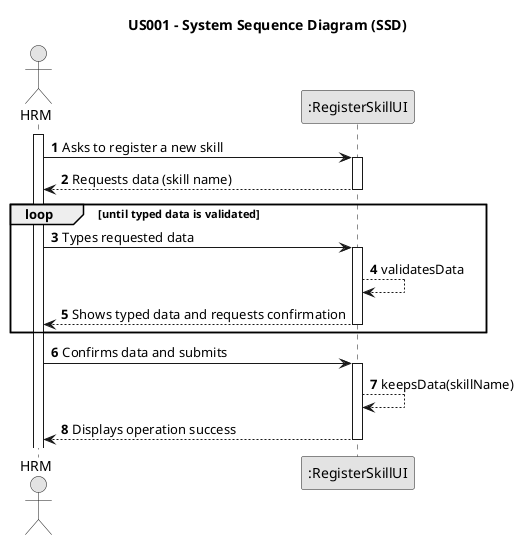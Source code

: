     @startuml
skinparam monochrome true
skinparam packageStyle rectangle
skinparam shadowing false

title US001 - System Sequence Diagram (SSD)

autonumber

actor "HRM" as Employee
participant ":RegisterSkillUI" as System

activate Employee

    Employee -> System : Asks to register a new skill
    activate System

        System --> Employee : Requests data (skill name)
    deactivate System
    loop until typed data is validated
    Employee -> System : Types requested data
    activate System
        System --> System : validatesData
        System --> Employee : Shows typed data and requests confirmation
    deactivate System
end
    Employee -> System : Confirms data and submits
    activate System
        System --> System : keepsData(skillName)
        System --> Employee : Displays operation success
    deactivate System

@enduml
